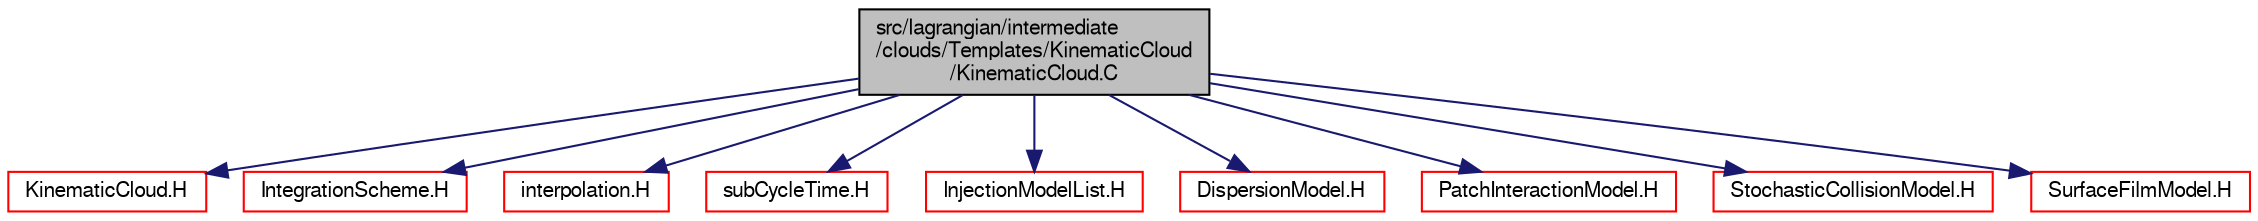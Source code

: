 digraph "src/lagrangian/intermediate/clouds/Templates/KinematicCloud/KinematicCloud.C"
{
  bgcolor="transparent";
  edge [fontname="FreeSans",fontsize="10",labelfontname="FreeSans",labelfontsize="10"];
  node [fontname="FreeSans",fontsize="10",shape=record];
  Node0 [label="src/lagrangian/intermediate\l/clouds/Templates/KinematicCloud\l/KinematicCloud.C",height=0.2,width=0.4,color="black", fillcolor="grey75", style="filled", fontcolor="black"];
  Node0 -> Node1 [color="midnightblue",fontsize="10",style="solid",fontname="FreeSans"];
  Node1 [label="KinematicCloud.H",height=0.2,width=0.4,color="red",URL="$a05201.html"];
  Node0 -> Node393 [color="midnightblue",fontsize="10",style="solid",fontname="FreeSans"];
  Node393 [label="IntegrationScheme.H",height=0.2,width=0.4,color="red",URL="$a05258.html"];
  Node0 -> Node394 [color="midnightblue",fontsize="10",style="solid",fontname="FreeSans"];
  Node394 [label="interpolation.H",height=0.2,width=0.4,color="red",URL="$a03764.html"];
  Node0 -> Node405 [color="midnightblue",fontsize="10",style="solid",fontname="FreeSans"];
  Node405 [label="subCycleTime.H",height=0.2,width=0.4,color="red",URL="$a09305.html"];
  Node0 -> Node406 [color="midnightblue",fontsize="10",style="solid",fontname="FreeSans"];
  Node406 [label="InjectionModelList.H",height=0.2,width=0.4,color="red",URL="$a05747.html"];
  Node0 -> Node411 [color="midnightblue",fontsize="10",style="solid",fontname="FreeSans"];
  Node411 [label="DispersionModel.H",height=0.2,width=0.4,color="red",URL="$a05693.html"];
  Node0 -> Node412 [color="midnightblue",fontsize="10",style="solid",fontname="FreeSans"];
  Node412 [label="PatchInteractionModel.H",height=0.2,width=0.4,color="red",URL="$a05957.html"];
  Node0 -> Node414 [color="midnightblue",fontsize="10",style="solid",fontname="FreeSans"];
  Node414 [label="StochasticCollisionModel.H",height=0.2,width=0.4,color="red",URL="$a05984.html"];
  Node0 -> Node415 [color="midnightblue",fontsize="10",style="solid",fontname="FreeSans"];
  Node415 [label="SurfaceFilmModel.H",height=0.2,width=0.4,color="red",URL="$a05999.html"];
}
